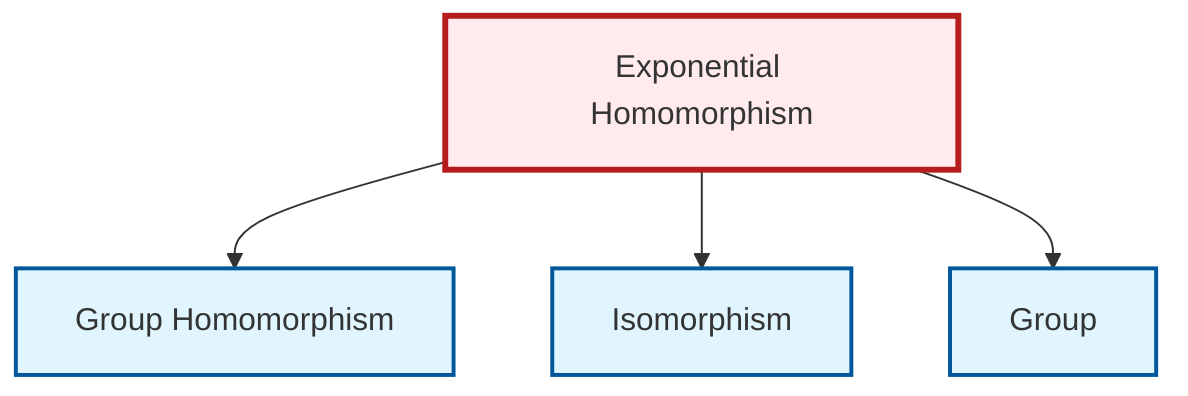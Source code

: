graph TD
    classDef definition fill:#e1f5fe,stroke:#01579b,stroke-width:2px
    classDef theorem fill:#f3e5f5,stroke:#4a148c,stroke-width:2px
    classDef axiom fill:#fff3e0,stroke:#e65100,stroke-width:2px
    classDef example fill:#e8f5e9,stroke:#1b5e20,stroke-width:2px
    classDef current fill:#ffebee,stroke:#b71c1c,stroke-width:3px
    ex-exponential-homomorphism["Exponential Homomorphism"]:::example
    def-homomorphism["Group Homomorphism"]:::definition
    def-isomorphism["Isomorphism"]:::definition
    def-group["Group"]:::definition
    ex-exponential-homomorphism --> def-homomorphism
    ex-exponential-homomorphism --> def-isomorphism
    ex-exponential-homomorphism --> def-group
    class ex-exponential-homomorphism current